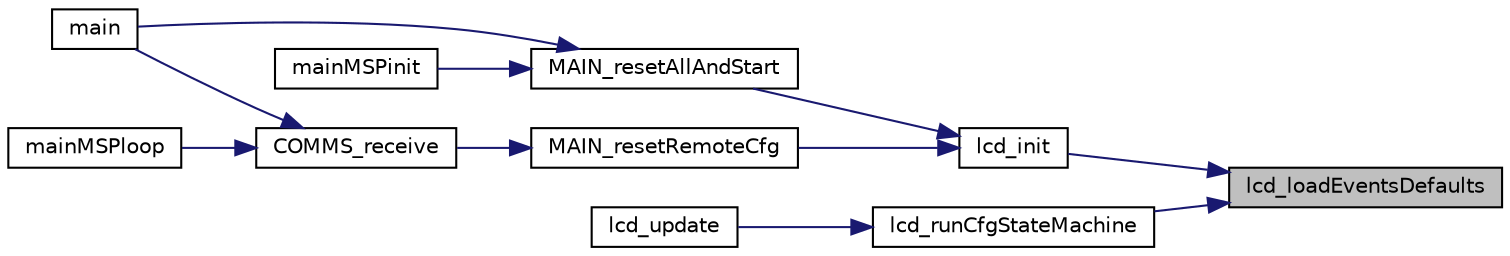 digraph "lcd_loadEventsDefaults"
{
 // LATEX_PDF_SIZE
  edge [fontname="Helvetica",fontsize="10",labelfontname="Helvetica",labelfontsize="10"];
  node [fontname="Helvetica",fontsize="10",shape=record];
  rankdir="RL";
  Node1 [label="lcd_loadEventsDefaults",height=0.2,width=0.4,color="black", fillcolor="grey75", style="filled", fontcolor="black",tooltip=" "];
  Node1 -> Node2 [dir="back",color="midnightblue",fontsize="10",style="solid",fontname="Helvetica"];
  Node2 [label="lcd_init",height=0.2,width=0.4,color="black", fillcolor="white", style="filled",URL="$lcd_8h.html#a6842775ba83d166f02b8fef8bb63b1e6",tooltip=" "];
  Node2 -> Node3 [dir="back",color="midnightblue",fontsize="10",style="solid",fontname="Helvetica"];
  Node3 [label="MAIN_resetAllAndStart",height=0.2,width=0.4,color="black", fillcolor="white", style="filled",URL="$main_m_s_p_8h.html#a942f7a7cb88a9446f3b8486747e3e092",tooltip=" "];
  Node3 -> Node4 [dir="back",color="midnightblue",fontsize="10",style="solid",fontname="Helvetica"];
  Node4 [label="main",height=0.2,width=0.4,color="black", fillcolor="white", style="filled",URL="$main_8c.html#a840291bc02cba5474a4cb46a9b9566fe",tooltip=" "];
  Node3 -> Node5 [dir="back",color="midnightblue",fontsize="10",style="solid",fontname="Helvetica"];
  Node5 [label="mainMSPinit",height=0.2,width=0.4,color="black", fillcolor="white", style="filled",URL="$main_m_s_p_8h.html#a45dbb8bcf720b1d542eca135e07f96f8",tooltip=" "];
  Node2 -> Node6 [dir="back",color="midnightblue",fontsize="10",style="solid",fontname="Helvetica"];
  Node6 [label="MAIN_resetRemoteCfg",height=0.2,width=0.4,color="black", fillcolor="white", style="filled",URL="$main_m_s_p_8h.html#ae8bc7ddee5bfed380fef21b8f7baa4e7",tooltip=" "];
  Node6 -> Node7 [dir="back",color="midnightblue",fontsize="10",style="solid",fontname="Helvetica"];
  Node7 [label="COMMS_receive",height=0.2,width=0.4,color="black", fillcolor="white", style="filled",URL="$comms_8h.html#a8e6604b958225317069baa073a4457a6",tooltip=" "];
  Node7 -> Node4 [dir="back",color="midnightblue",fontsize="10",style="solid",fontname="Helvetica"];
  Node7 -> Node8 [dir="back",color="midnightblue",fontsize="10",style="solid",fontname="Helvetica"];
  Node8 [label="mainMSPloop",height=0.2,width=0.4,color="black", fillcolor="white", style="filled",URL="$main_m_s_p_8h.html#a6f9ad05474f475b7d9f0827da5484fd0",tooltip=" "];
  Node1 -> Node9 [dir="back",color="midnightblue",fontsize="10",style="solid",fontname="Helvetica"];
  Node9 [label="lcd_runCfgStateMachine",height=0.2,width=0.4,color="black", fillcolor="white", style="filled",URL="$lcd_8h.html#a2b2e8fa3174ac937df7348c83cfc53b8",tooltip=" "];
  Node9 -> Node10 [dir="back",color="midnightblue",fontsize="10",style="solid",fontname="Helvetica"];
  Node10 [label="lcd_update",height=0.2,width=0.4,color="black", fillcolor="white", style="filled",URL="$lcd_8h.html#adf0a5938f7bf89fe5cec5d7275a73d1e",tooltip=" "];
}
